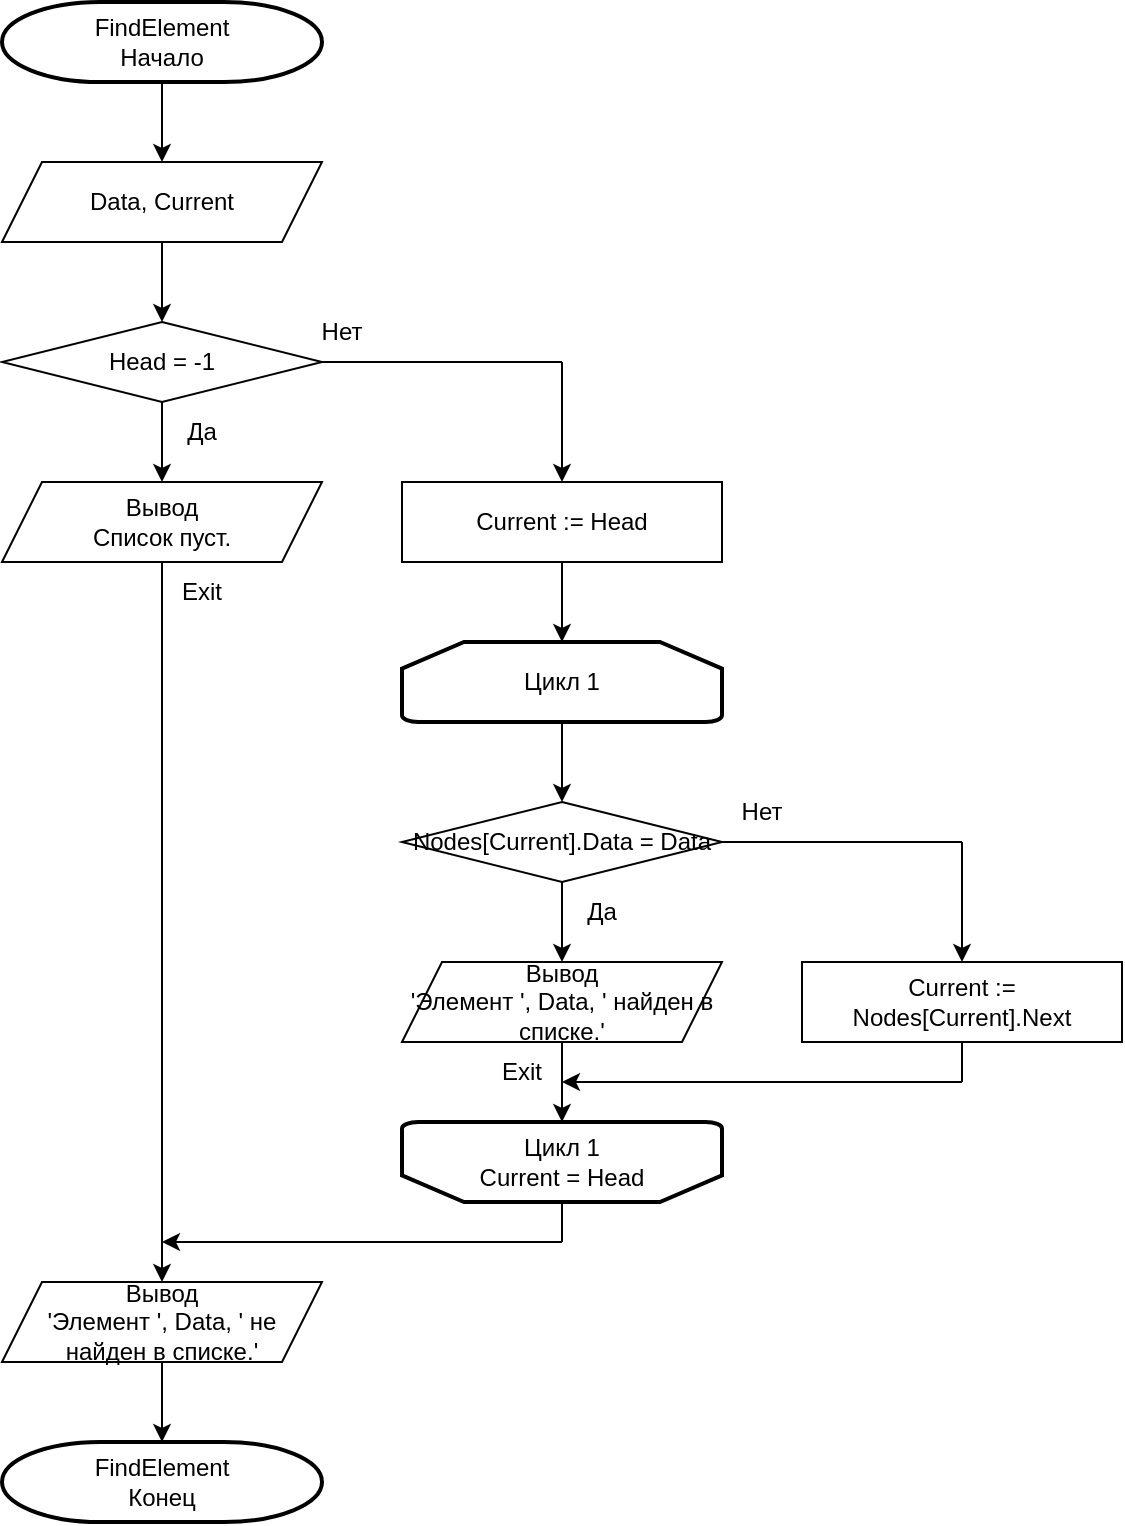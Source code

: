 <mxfile version="26.1.0">
  <diagram id="C5RBs43oDa-KdzZeNtuy" name="Page-1">
    <mxGraphModel dx="664" dy="893" grid="1" gridSize="10" guides="1" tooltips="1" connect="1" arrows="1" fold="1" page="1" pageScale="1" pageWidth="827" pageHeight="1169" math="0" shadow="0">
      <root>
        <mxCell id="WIyWlLk6GJQsqaUBKTNV-0" />
        <mxCell id="WIyWlLk6GJQsqaUBKTNV-1" parent="WIyWlLk6GJQsqaUBKTNV-0" />
        <mxCell id="qr6LudhE7rSCHx-PKydQ-2" style="edgeStyle=orthogonalEdgeStyle;rounded=0;orthogonalLoop=1;jettySize=auto;html=1;entryX=0.5;entryY=0;entryDx=0;entryDy=0;" edge="1" parent="WIyWlLk6GJQsqaUBKTNV-1" source="qr6LudhE7rSCHx-PKydQ-0" target="qr6LudhE7rSCHx-PKydQ-1">
          <mxGeometry relative="1" as="geometry" />
        </mxCell>
        <mxCell id="qr6LudhE7rSCHx-PKydQ-0" value="FindElement&lt;div&gt;Начало&lt;/div&gt;" style="strokeWidth=2;html=1;shape=mxgraph.flowchart.terminator;whiteSpace=wrap;" vertex="1" parent="WIyWlLk6GJQsqaUBKTNV-1">
          <mxGeometry x="160" y="40" width="160" height="40" as="geometry" />
        </mxCell>
        <mxCell id="qr6LudhE7rSCHx-PKydQ-4" style="edgeStyle=orthogonalEdgeStyle;rounded=0;orthogonalLoop=1;jettySize=auto;html=1;entryX=0.5;entryY=0;entryDx=0;entryDy=0;" edge="1" parent="WIyWlLk6GJQsqaUBKTNV-1" source="qr6LudhE7rSCHx-PKydQ-1" target="qr6LudhE7rSCHx-PKydQ-3">
          <mxGeometry relative="1" as="geometry" />
        </mxCell>
        <mxCell id="qr6LudhE7rSCHx-PKydQ-1" value="Data,&amp;nbsp;Current" style="shape=parallelogram;perimeter=parallelogramPerimeter;whiteSpace=wrap;html=1;fixedSize=1;" vertex="1" parent="WIyWlLk6GJQsqaUBKTNV-1">
          <mxGeometry x="160" y="120" width="160" height="40" as="geometry" />
        </mxCell>
        <mxCell id="qr6LudhE7rSCHx-PKydQ-6" style="edgeStyle=orthogonalEdgeStyle;rounded=0;orthogonalLoop=1;jettySize=auto;html=1;entryX=0.5;entryY=0;entryDx=0;entryDy=0;" edge="1" parent="WIyWlLk6GJQsqaUBKTNV-1" source="qr6LudhE7rSCHx-PKydQ-3" target="qr6LudhE7rSCHx-PKydQ-5">
          <mxGeometry relative="1" as="geometry" />
        </mxCell>
        <mxCell id="qr6LudhE7rSCHx-PKydQ-3" value="Head = -1" style="rhombus;whiteSpace=wrap;html=1;" vertex="1" parent="WIyWlLk6GJQsqaUBKTNV-1">
          <mxGeometry x="160" y="200" width="160" height="40" as="geometry" />
        </mxCell>
        <mxCell id="qr6LudhE7rSCHx-PKydQ-30" style="edgeStyle=orthogonalEdgeStyle;rounded=0;orthogonalLoop=1;jettySize=auto;html=1;" edge="1" parent="WIyWlLk6GJQsqaUBKTNV-1" source="qr6LudhE7rSCHx-PKydQ-5" target="qr6LudhE7rSCHx-PKydQ-29">
          <mxGeometry relative="1" as="geometry" />
        </mxCell>
        <mxCell id="qr6LudhE7rSCHx-PKydQ-5" value="Вывод&lt;div&gt;Список пуст.&lt;/div&gt;" style="shape=parallelogram;perimeter=parallelogramPerimeter;whiteSpace=wrap;html=1;fixedSize=1;" vertex="1" parent="WIyWlLk6GJQsqaUBKTNV-1">
          <mxGeometry x="160" y="280" width="160" height="40" as="geometry" />
        </mxCell>
        <mxCell id="qr6LudhE7rSCHx-PKydQ-7" value="Да" style="text;html=1;align=center;verticalAlign=middle;whiteSpace=wrap;rounded=0;" vertex="1" parent="WIyWlLk6GJQsqaUBKTNV-1">
          <mxGeometry x="230" y="240" width="60" height="30" as="geometry" />
        </mxCell>
        <mxCell id="qr6LudhE7rSCHx-PKydQ-8" value="" style="endArrow=none;html=1;rounded=0;exitX=1;exitY=0.5;exitDx=0;exitDy=0;" edge="1" parent="WIyWlLk6GJQsqaUBKTNV-1" source="qr6LudhE7rSCHx-PKydQ-3">
          <mxGeometry width="50" height="50" relative="1" as="geometry">
            <mxPoint x="320" y="480" as="sourcePoint" />
            <mxPoint x="440" y="220" as="targetPoint" />
          </mxGeometry>
        </mxCell>
        <mxCell id="qr6LudhE7rSCHx-PKydQ-9" value="Current := Head" style="rounded=0;whiteSpace=wrap;html=1;" vertex="1" parent="WIyWlLk6GJQsqaUBKTNV-1">
          <mxGeometry x="360" y="280" width="160" height="40" as="geometry" />
        </mxCell>
        <mxCell id="qr6LudhE7rSCHx-PKydQ-10" value="" style="endArrow=classic;html=1;rounded=0;" edge="1" parent="WIyWlLk6GJQsqaUBKTNV-1" target="qr6LudhE7rSCHx-PKydQ-9">
          <mxGeometry width="50" height="50" relative="1" as="geometry">
            <mxPoint x="440" y="220" as="sourcePoint" />
            <mxPoint x="370" y="430" as="targetPoint" />
          </mxGeometry>
        </mxCell>
        <mxCell id="qr6LudhE7rSCHx-PKydQ-15" style="edgeStyle=orthogonalEdgeStyle;rounded=0;orthogonalLoop=1;jettySize=auto;html=1;entryX=0.5;entryY=0;entryDx=0;entryDy=0;" edge="1" parent="WIyWlLk6GJQsqaUBKTNV-1" source="qr6LudhE7rSCHx-PKydQ-11" target="qr6LudhE7rSCHx-PKydQ-12">
          <mxGeometry relative="1" as="geometry" />
        </mxCell>
        <mxCell id="qr6LudhE7rSCHx-PKydQ-11" value="Цикл 1" style="strokeWidth=2;html=1;shape=mxgraph.flowchart.loop_limit;whiteSpace=wrap;" vertex="1" parent="WIyWlLk6GJQsqaUBKTNV-1">
          <mxGeometry x="360" y="360" width="160" height="40" as="geometry" />
        </mxCell>
        <mxCell id="qr6LudhE7rSCHx-PKydQ-17" style="edgeStyle=orthogonalEdgeStyle;rounded=0;orthogonalLoop=1;jettySize=auto;html=1;entryX=0.5;entryY=0;entryDx=0;entryDy=0;" edge="1" parent="WIyWlLk6GJQsqaUBKTNV-1" source="qr6LudhE7rSCHx-PKydQ-12" target="qr6LudhE7rSCHx-PKydQ-16">
          <mxGeometry relative="1" as="geometry" />
        </mxCell>
        <mxCell id="qr6LudhE7rSCHx-PKydQ-12" value="Nodes[Current].Data = Data" style="rhombus;whiteSpace=wrap;html=1;" vertex="1" parent="WIyWlLk6GJQsqaUBKTNV-1">
          <mxGeometry x="360" y="440" width="160" height="40" as="geometry" />
        </mxCell>
        <mxCell id="qr6LudhE7rSCHx-PKydQ-13" value="Нет" style="text;html=1;align=center;verticalAlign=middle;whiteSpace=wrap;rounded=0;" vertex="1" parent="WIyWlLk6GJQsqaUBKTNV-1">
          <mxGeometry x="300" y="190" width="60" height="30" as="geometry" />
        </mxCell>
        <mxCell id="qr6LudhE7rSCHx-PKydQ-14" style="edgeStyle=orthogonalEdgeStyle;rounded=0;orthogonalLoop=1;jettySize=auto;html=1;entryX=0.5;entryY=0;entryDx=0;entryDy=0;entryPerimeter=0;" edge="1" parent="WIyWlLk6GJQsqaUBKTNV-1" source="qr6LudhE7rSCHx-PKydQ-9" target="qr6LudhE7rSCHx-PKydQ-11">
          <mxGeometry relative="1" as="geometry" />
        </mxCell>
        <mxCell id="qr6LudhE7rSCHx-PKydQ-16" value="Вывод&lt;div&gt;&#39;Элемент &#39;, Data, &#39; найден в списке.&#39;&lt;/div&gt;" style="shape=parallelogram;perimeter=parallelogramPerimeter;whiteSpace=wrap;html=1;fixedSize=1;" vertex="1" parent="WIyWlLk6GJQsqaUBKTNV-1">
          <mxGeometry x="360" y="520" width="160" height="40" as="geometry" />
        </mxCell>
        <mxCell id="qr6LudhE7rSCHx-PKydQ-18" value="Current := Nodes[Current].Next" style="rounded=0;whiteSpace=wrap;html=1;" vertex="1" parent="WIyWlLk6GJQsqaUBKTNV-1">
          <mxGeometry x="560" y="520" width="160" height="40" as="geometry" />
        </mxCell>
        <mxCell id="qr6LudhE7rSCHx-PKydQ-19" value="Да" style="text;html=1;align=center;verticalAlign=middle;whiteSpace=wrap;rounded=0;" vertex="1" parent="WIyWlLk6GJQsqaUBKTNV-1">
          <mxGeometry x="430" y="480" width="60" height="30" as="geometry" />
        </mxCell>
        <mxCell id="qr6LudhE7rSCHx-PKydQ-21" value="" style="endArrow=none;html=1;rounded=0;exitX=1;exitY=0.5;exitDx=0;exitDy=0;" edge="1" parent="WIyWlLk6GJQsqaUBKTNV-1" source="qr6LudhE7rSCHx-PKydQ-12">
          <mxGeometry width="50" height="50" relative="1" as="geometry">
            <mxPoint x="480" y="480" as="sourcePoint" />
            <mxPoint x="640" y="460" as="targetPoint" />
          </mxGeometry>
        </mxCell>
        <mxCell id="qr6LudhE7rSCHx-PKydQ-22" value="" style="endArrow=classic;html=1;rounded=0;entryX=0.5;entryY=0;entryDx=0;entryDy=0;" edge="1" parent="WIyWlLk6GJQsqaUBKTNV-1" target="qr6LudhE7rSCHx-PKydQ-18">
          <mxGeometry width="50" height="50" relative="1" as="geometry">
            <mxPoint x="640" y="460" as="sourcePoint" />
            <mxPoint x="530" y="430" as="targetPoint" />
          </mxGeometry>
        </mxCell>
        <mxCell id="qr6LudhE7rSCHx-PKydQ-23" value="Нет" style="text;html=1;align=center;verticalAlign=middle;whiteSpace=wrap;rounded=0;" vertex="1" parent="WIyWlLk6GJQsqaUBKTNV-1">
          <mxGeometry x="510" y="430" width="60" height="30" as="geometry" />
        </mxCell>
        <mxCell id="qr6LudhE7rSCHx-PKydQ-24" value="Цикл 1&lt;div&gt;Current = Head&lt;/div&gt;" style="strokeWidth=2;html=1;shape=mxgraph.flowchart.loop_limit;whiteSpace=wrap;direction=west;" vertex="1" parent="WIyWlLk6GJQsqaUBKTNV-1">
          <mxGeometry x="360" y="600" width="160" height="40" as="geometry" />
        </mxCell>
        <mxCell id="qr6LudhE7rSCHx-PKydQ-25" style="edgeStyle=orthogonalEdgeStyle;rounded=0;orthogonalLoop=1;jettySize=auto;html=1;entryX=0.5;entryY=1;entryDx=0;entryDy=0;entryPerimeter=0;" edge="1" parent="WIyWlLk6GJQsqaUBKTNV-1" source="qr6LudhE7rSCHx-PKydQ-16" target="qr6LudhE7rSCHx-PKydQ-24">
          <mxGeometry relative="1" as="geometry" />
        </mxCell>
        <mxCell id="qr6LudhE7rSCHx-PKydQ-26" value="" style="endArrow=none;html=1;rounded=0;entryX=0.5;entryY=1;entryDx=0;entryDy=0;" edge="1" parent="WIyWlLk6GJQsqaUBKTNV-1" target="qr6LudhE7rSCHx-PKydQ-18">
          <mxGeometry width="50" height="50" relative="1" as="geometry">
            <mxPoint x="640" y="580" as="sourcePoint" />
            <mxPoint x="530" y="430" as="targetPoint" />
          </mxGeometry>
        </mxCell>
        <mxCell id="qr6LudhE7rSCHx-PKydQ-27" value="" style="endArrow=classic;html=1;rounded=0;" edge="1" parent="WIyWlLk6GJQsqaUBKTNV-1">
          <mxGeometry width="50" height="50" relative="1" as="geometry">
            <mxPoint x="640" y="580" as="sourcePoint" />
            <mxPoint x="440" y="580" as="targetPoint" />
          </mxGeometry>
        </mxCell>
        <mxCell id="qr6LudhE7rSCHx-PKydQ-28" value="Exit" style="text;html=1;align=center;verticalAlign=middle;whiteSpace=wrap;rounded=0;" vertex="1" parent="WIyWlLk6GJQsqaUBKTNV-1">
          <mxGeometry x="390" y="560" width="60" height="30" as="geometry" />
        </mxCell>
        <mxCell id="qr6LudhE7rSCHx-PKydQ-29" value="Вывод&lt;div&gt;&#39;Элемент &#39;, Data, &#39; не найден в списке.&#39;&lt;/div&gt;" style="shape=parallelogram;perimeter=parallelogramPerimeter;whiteSpace=wrap;html=1;fixedSize=1;" vertex="1" parent="WIyWlLk6GJQsqaUBKTNV-1">
          <mxGeometry x="160" y="680" width="160" height="40" as="geometry" />
        </mxCell>
        <mxCell id="qr6LudhE7rSCHx-PKydQ-31" value="" style="endArrow=none;html=1;rounded=0;entryX=0.5;entryY=0;entryDx=0;entryDy=0;entryPerimeter=0;" edge="1" parent="WIyWlLk6GJQsqaUBKTNV-1" target="qr6LudhE7rSCHx-PKydQ-24">
          <mxGeometry width="50" height="50" relative="1" as="geometry">
            <mxPoint x="440" y="660" as="sourcePoint" />
            <mxPoint x="510" y="430" as="targetPoint" />
          </mxGeometry>
        </mxCell>
        <mxCell id="qr6LudhE7rSCHx-PKydQ-32" value="" style="endArrow=classic;html=1;rounded=0;" edge="1" parent="WIyWlLk6GJQsqaUBKTNV-1">
          <mxGeometry width="50" height="50" relative="1" as="geometry">
            <mxPoint x="440" y="660" as="sourcePoint" />
            <mxPoint x="240" y="660" as="targetPoint" />
          </mxGeometry>
        </mxCell>
        <mxCell id="qr6LudhE7rSCHx-PKydQ-33" value="FindElement&lt;div&gt;Конец&lt;/div&gt;" style="strokeWidth=2;html=1;shape=mxgraph.flowchart.terminator;whiteSpace=wrap;" vertex="1" parent="WIyWlLk6GJQsqaUBKTNV-1">
          <mxGeometry x="160" y="760" width="160" height="40" as="geometry" />
        </mxCell>
        <mxCell id="qr6LudhE7rSCHx-PKydQ-34" style="edgeStyle=orthogonalEdgeStyle;rounded=0;orthogonalLoop=1;jettySize=auto;html=1;entryX=0.5;entryY=0;entryDx=0;entryDy=0;entryPerimeter=0;" edge="1" parent="WIyWlLk6GJQsqaUBKTNV-1" source="qr6LudhE7rSCHx-PKydQ-29" target="qr6LudhE7rSCHx-PKydQ-33">
          <mxGeometry relative="1" as="geometry" />
        </mxCell>
        <mxCell id="qr6LudhE7rSCHx-PKydQ-35" value="Exit" style="text;html=1;align=center;verticalAlign=middle;whiteSpace=wrap;rounded=0;" vertex="1" parent="WIyWlLk6GJQsqaUBKTNV-1">
          <mxGeometry x="230" y="320" width="60" height="30" as="geometry" />
        </mxCell>
      </root>
    </mxGraphModel>
  </diagram>
</mxfile>
